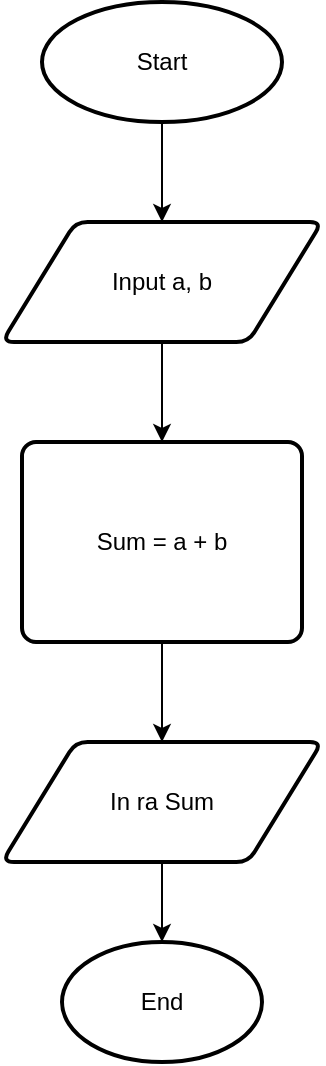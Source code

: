 <mxfile version="28.2.5">
  <diagram name="Trang-1" id="xt_LYlXKM4u0ka0cK6hK">
    <mxGraphModel dx="1273" dy="570" grid="1" gridSize="10" guides="1" tooltips="1" connect="1" arrows="1" fold="1" page="1" pageScale="1" pageWidth="3300" pageHeight="4681" math="0" shadow="0">
      <root>
        <mxCell id="0" />
        <mxCell id="1" parent="0" />
        <mxCell id="LcqdbEIePTFojYsUS71l-3" value="" style="edgeStyle=orthogonalEdgeStyle;rounded=0;orthogonalLoop=1;jettySize=auto;html=1;" edge="1" parent="1" source="LcqdbEIePTFojYsUS71l-1" target="LcqdbEIePTFojYsUS71l-2">
          <mxGeometry relative="1" as="geometry" />
        </mxCell>
        <mxCell id="LcqdbEIePTFojYsUS71l-1" value="Start" style="strokeWidth=2;html=1;shape=mxgraph.flowchart.start_1;whiteSpace=wrap;" vertex="1" parent="1">
          <mxGeometry x="450" y="160" width="120" height="60" as="geometry" />
        </mxCell>
        <mxCell id="LcqdbEIePTFojYsUS71l-5" value="" style="edgeStyle=orthogonalEdgeStyle;rounded=0;orthogonalLoop=1;jettySize=auto;html=1;" edge="1" parent="1" source="LcqdbEIePTFojYsUS71l-2" target="LcqdbEIePTFojYsUS71l-4">
          <mxGeometry relative="1" as="geometry" />
        </mxCell>
        <mxCell id="LcqdbEIePTFojYsUS71l-2" value="Input a, b" style="shape=parallelogram;html=1;strokeWidth=2;perimeter=parallelogramPerimeter;whiteSpace=wrap;rounded=1;arcSize=12;size=0.23;" vertex="1" parent="1">
          <mxGeometry x="430" y="270" width="160" height="60" as="geometry" />
        </mxCell>
        <mxCell id="LcqdbEIePTFojYsUS71l-7" value="" style="edgeStyle=orthogonalEdgeStyle;rounded=0;orthogonalLoop=1;jettySize=auto;html=1;" edge="1" parent="1" source="LcqdbEIePTFojYsUS71l-4" target="LcqdbEIePTFojYsUS71l-6">
          <mxGeometry relative="1" as="geometry" />
        </mxCell>
        <mxCell id="LcqdbEIePTFojYsUS71l-4" value="Sum = a + b" style="rounded=1;whiteSpace=wrap;html=1;absoluteArcSize=1;arcSize=14;strokeWidth=2;" vertex="1" parent="1">
          <mxGeometry x="440" y="380" width="140" height="100" as="geometry" />
        </mxCell>
        <mxCell id="LcqdbEIePTFojYsUS71l-9" value="" style="edgeStyle=orthogonalEdgeStyle;rounded=0;orthogonalLoop=1;jettySize=auto;html=1;" edge="1" parent="1" source="LcqdbEIePTFojYsUS71l-6" target="LcqdbEIePTFojYsUS71l-8">
          <mxGeometry relative="1" as="geometry" />
        </mxCell>
        <mxCell id="LcqdbEIePTFojYsUS71l-6" value="In ra Sum" style="shape=parallelogram;html=1;strokeWidth=2;perimeter=parallelogramPerimeter;whiteSpace=wrap;rounded=1;arcSize=12;size=0.23;" vertex="1" parent="1">
          <mxGeometry x="430" y="530" width="160" height="60" as="geometry" />
        </mxCell>
        <mxCell id="LcqdbEIePTFojYsUS71l-8" value="End" style="strokeWidth=2;html=1;shape=mxgraph.flowchart.start_1;whiteSpace=wrap;" vertex="1" parent="1">
          <mxGeometry x="460" y="630" width="100" height="60" as="geometry" />
        </mxCell>
      </root>
    </mxGraphModel>
  </diagram>
</mxfile>
